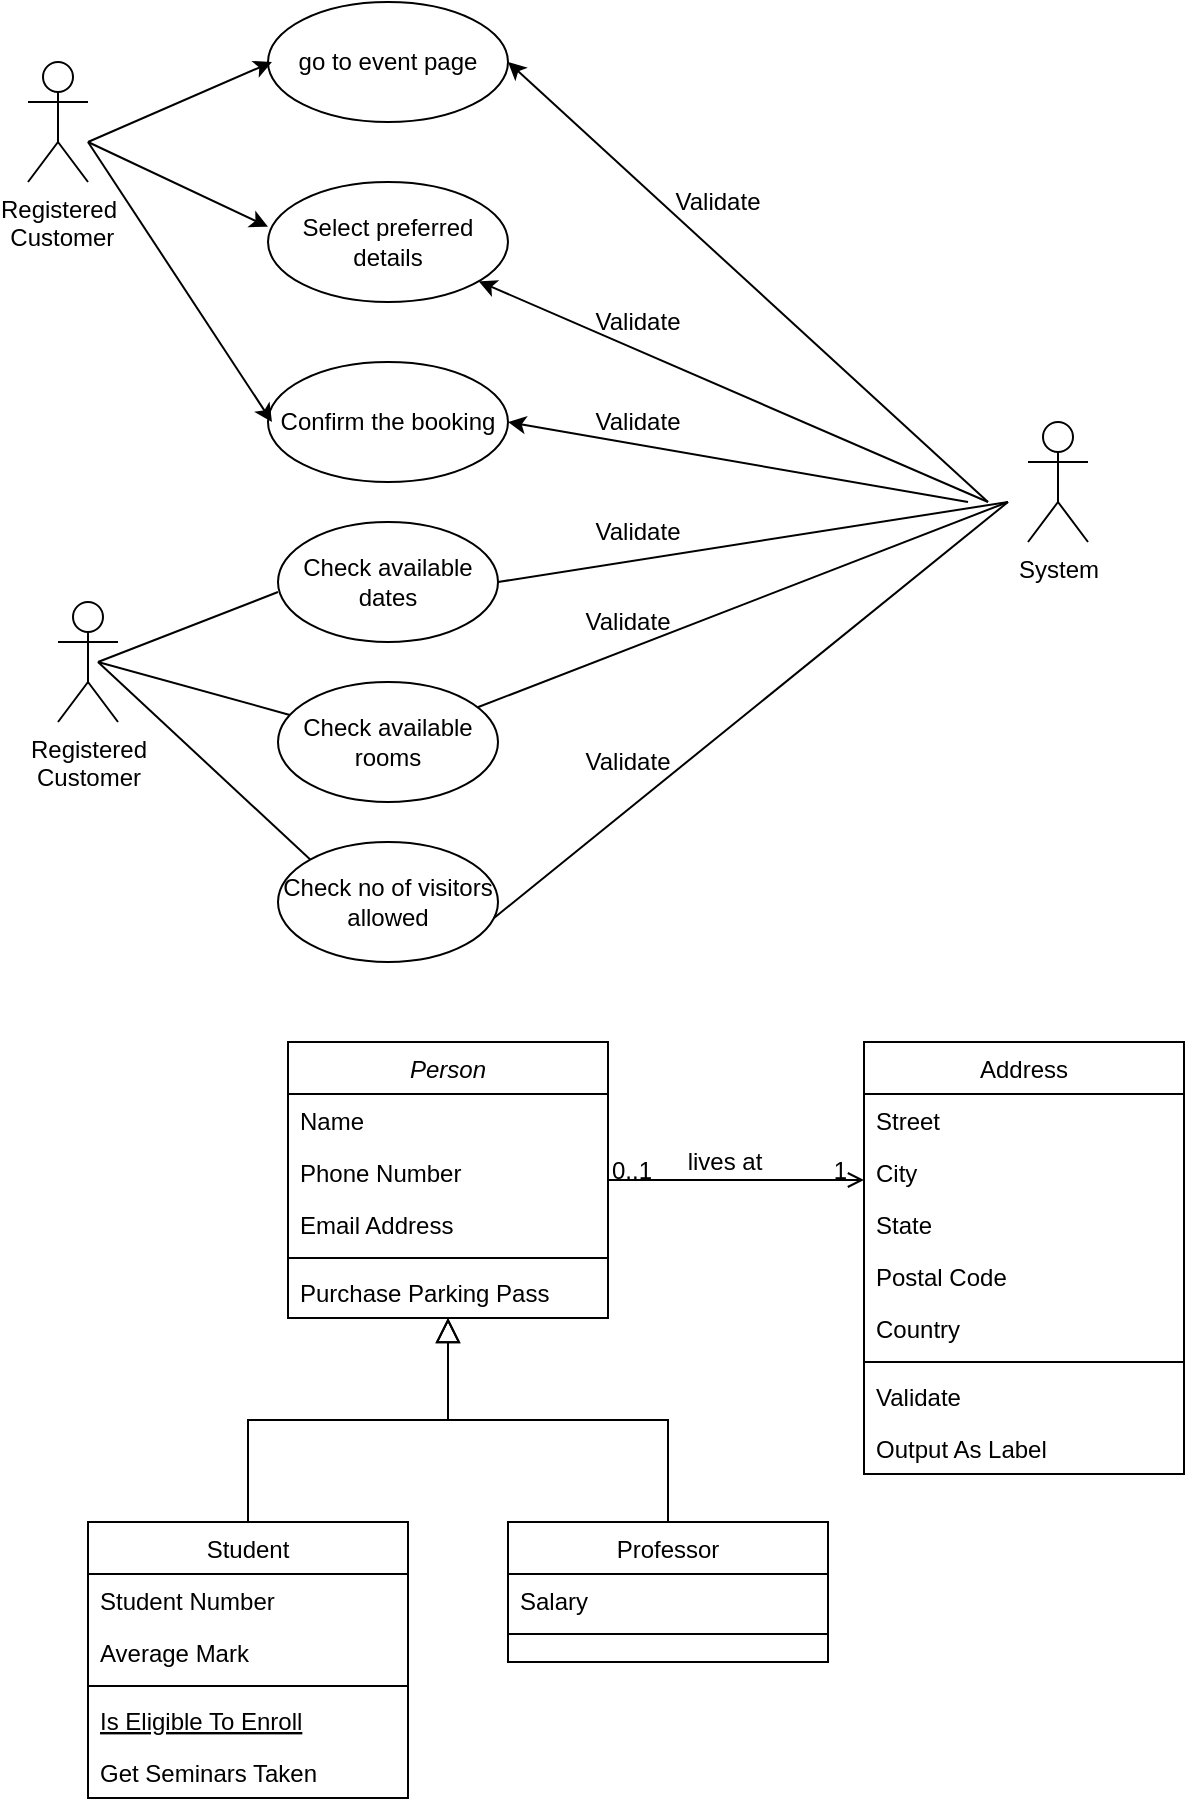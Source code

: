 <mxfile version="14.6.6" type="github"><diagram id="m9_bOszxTUAbfphnukFM" name="Page-1"><mxGraphModel dx="1038" dy="547" grid="1" gridSize="10" guides="1" tooltips="1" connect="1" arrows="1" fold="1" page="1" pageScale="1" pageWidth="827" pageHeight="1169" math="0" shadow="0"><root><mxCell id="0"/><mxCell id="1" parent="0"/><mxCell id="0e9Uh2nzWtNH5V0QEnxM-2" value="Registered&lt;br&gt;&amp;nbsp;Customer&lt;br&gt;" style="shape=umlActor;verticalLabelPosition=bottom;verticalAlign=top;html=1;outlineConnect=0;" parent="1" vertex="1"><mxGeometry x="20" y="100" width="30" height="60" as="geometry"/></mxCell><mxCell id="0e9Uh2nzWtNH5V0QEnxM-3" value="go to event page" style="ellipse;whiteSpace=wrap;html=1;" parent="1" vertex="1"><mxGeometry x="140" y="70" width="120" height="60" as="geometry"/></mxCell><mxCell id="0e9Uh2nzWtNH5V0QEnxM-4" value="Select preferred details" style="ellipse;whiteSpace=wrap;html=1;" parent="1" vertex="1"><mxGeometry x="140" y="160" width="120" height="60" as="geometry"/></mxCell><mxCell id="0e9Uh2nzWtNH5V0QEnxM-7" value="Confirm the booking" style="ellipse;whiteSpace=wrap;html=1;" parent="1" vertex="1"><mxGeometry x="140" y="250" width="120" height="60" as="geometry"/></mxCell><mxCell id="0e9Uh2nzWtNH5V0QEnxM-9" value="System" style="shape=umlActor;verticalLabelPosition=bottom;verticalAlign=top;html=1;outlineConnect=0;" parent="1" vertex="1"><mxGeometry x="520" y="280" width="30" height="60" as="geometry"/></mxCell><mxCell id="0e9Uh2nzWtNH5V0QEnxM-13" value="Validate" style="text;html=1;strokeColor=none;fillColor=none;align=center;verticalAlign=middle;whiteSpace=wrap;rounded=0;" parent="1" vertex="1"><mxGeometry x="345" y="160" width="40" height="20" as="geometry"/></mxCell><mxCell id="0e9Uh2nzWtNH5V0QEnxM-14" value="Validate" style="text;html=1;strokeColor=none;fillColor=none;align=center;verticalAlign=middle;whiteSpace=wrap;rounded=0;" parent="1" vertex="1"><mxGeometry x="305" y="220" width="40" height="20" as="geometry"/></mxCell><mxCell id="0e9Uh2nzWtNH5V0QEnxM-15" value="Validate" style="text;html=1;strokeColor=none;fillColor=none;align=center;verticalAlign=middle;whiteSpace=wrap;rounded=0;" parent="1" vertex="1"><mxGeometry x="305" y="270" width="40" height="20" as="geometry"/></mxCell><mxCell id="0e9Uh2nzWtNH5V0QEnxM-16" value="" style="endArrow=classic;html=1;entryX=1;entryY=0.5;entryDx=0;entryDy=0;" parent="1" target="0e9Uh2nzWtNH5V0QEnxM-3" edge="1"><mxGeometry width="50" height="50" relative="1" as="geometry"><mxPoint x="500" y="320" as="sourcePoint"/><mxPoint x="260" y="280" as="targetPoint"/></mxGeometry></mxCell><mxCell id="0e9Uh2nzWtNH5V0QEnxM-17" value="" style="endArrow=classic;html=1;entryX=1;entryY=0.5;entryDx=0;entryDy=0;" parent="1" target="0e9Uh2nzWtNH5V0QEnxM-7" edge="1"><mxGeometry width="50" height="50" relative="1" as="geometry"><mxPoint x="490" y="320" as="sourcePoint"/><mxPoint x="270" y="290" as="targetPoint"/></mxGeometry></mxCell><mxCell id="0e9Uh2nzWtNH5V0QEnxM-18" value="" style="endArrow=classic;html=1;" parent="1" target="0e9Uh2nzWtNH5V0QEnxM-4" edge="1"><mxGeometry width="50" height="50" relative="1" as="geometry"><mxPoint x="500" y="320" as="sourcePoint"/><mxPoint x="280" y="300" as="targetPoint"/></mxGeometry></mxCell><mxCell id="0e9Uh2nzWtNH5V0QEnxM-19" value="" style="endArrow=classic;html=1;entryX=1;entryY=0.5;entryDx=0;entryDy=0;" parent="1" edge="1"><mxGeometry width="50" height="50" relative="1" as="geometry"><mxPoint x="50" y="140" as="sourcePoint"/><mxPoint x="141.98" y="280" as="targetPoint"/></mxGeometry></mxCell><mxCell id="0e9Uh2nzWtNH5V0QEnxM-20" value="" style="endArrow=classic;html=1;" parent="1" edge="1"><mxGeometry width="50" height="50" relative="1" as="geometry"><mxPoint x="50" y="140" as="sourcePoint"/><mxPoint x="140.004" y="182.365" as="targetPoint"/></mxGeometry></mxCell><mxCell id="0e9Uh2nzWtNH5V0QEnxM-21" value="" style="endArrow=classic;html=1;entryX=1;entryY=0.5;entryDx=0;entryDy=0;" parent="1" edge="1"><mxGeometry width="50" height="50" relative="1" as="geometry"><mxPoint x="50" y="140" as="sourcePoint"/><mxPoint x="141.98" y="100" as="targetPoint"/></mxGeometry></mxCell><mxCell id="0e9Uh2nzWtNH5V0QEnxM-22" value="Registered&lt;br&gt;Customer" style="shape=umlActor;verticalLabelPosition=bottom;verticalAlign=top;html=1;outlineConnect=0;" parent="1" vertex="1"><mxGeometry x="35" y="370" width="30" height="60" as="geometry"/></mxCell><mxCell id="0e9Uh2nzWtNH5V0QEnxM-23" value="Check available dates" style="ellipse;whiteSpace=wrap;html=1;" parent="1" vertex="1"><mxGeometry x="145" y="330" width="110" height="60" as="geometry"/></mxCell><mxCell id="0e9Uh2nzWtNH5V0QEnxM-24" value="Check available rooms" style="ellipse;whiteSpace=wrap;html=1;" parent="1" vertex="1"><mxGeometry x="145" y="410" width="110" height="60" as="geometry"/></mxCell><mxCell id="0e9Uh2nzWtNH5V0QEnxM-25" value="Check no of visitors allowed" style="ellipse;whiteSpace=wrap;html=1;" parent="1" vertex="1"><mxGeometry x="145" y="490" width="110" height="60" as="geometry"/></mxCell><mxCell id="0e9Uh2nzWtNH5V0QEnxM-26" value="" style="endArrow=none;html=1;entryX=0;entryY=0.5;entryDx=0;entryDy=0;" parent="1" edge="1"><mxGeometry width="50" height="50" relative="1" as="geometry"><mxPoint x="55" y="400" as="sourcePoint"/><mxPoint x="145" y="365" as="targetPoint"/></mxGeometry></mxCell><mxCell id="0e9Uh2nzWtNH5V0QEnxM-27" value="" style="endArrow=none;html=1;" parent="1" target="0e9Uh2nzWtNH5V0QEnxM-24" edge="1"><mxGeometry width="50" height="50" relative="1" as="geometry"><mxPoint x="55" y="400" as="sourcePoint"/><mxPoint x="145" y="365" as="targetPoint"/></mxGeometry></mxCell><mxCell id="0e9Uh2nzWtNH5V0QEnxM-28" value="" style="endArrow=none;html=1;entryX=0;entryY=0;entryDx=0;entryDy=0;" parent="1" target="0e9Uh2nzWtNH5V0QEnxM-25" edge="1"><mxGeometry width="50" height="50" relative="1" as="geometry"><mxPoint x="55" y="400" as="sourcePoint"/><mxPoint x="165" y="380" as="targetPoint"/></mxGeometry></mxCell><mxCell id="0e9Uh2nzWtNH5V0QEnxM-29" value="" style="endArrow=none;html=1;entryX=1;entryY=0.5;entryDx=0;entryDy=0;" parent="1" target="0e9Uh2nzWtNH5V0QEnxM-23" edge="1"><mxGeometry width="50" height="50" relative="1" as="geometry"><mxPoint x="510" y="320" as="sourcePoint"/><mxPoint x="382" y="370" as="targetPoint"/></mxGeometry></mxCell><mxCell id="0e9Uh2nzWtNH5V0QEnxM-30" value="" style="endArrow=none;html=1;" parent="1" target="0e9Uh2nzWtNH5V0QEnxM-24" edge="1"><mxGeometry width="50" height="50" relative="1" as="geometry"><mxPoint x="510" y="320" as="sourcePoint"/><mxPoint x="387.92" y="431.461" as="targetPoint"/></mxGeometry></mxCell><mxCell id="0e9Uh2nzWtNH5V0QEnxM-31" value="" style="endArrow=none;html=1;entryX=0.982;entryY=0.633;entryDx=0;entryDy=0;entryPerimeter=0;" parent="1" target="0e9Uh2nzWtNH5V0QEnxM-25" edge="1"><mxGeometry width="50" height="50" relative="1" as="geometry"><mxPoint x="510" y="320" as="sourcePoint"/><mxPoint x="398.109" y="503.787" as="targetPoint"/></mxGeometry></mxCell><mxCell id="0e9Uh2nzWtNH5V0QEnxM-32" value="Validate" style="text;html=1;strokeColor=none;fillColor=none;align=center;verticalAlign=middle;whiteSpace=wrap;rounded=0;" parent="1" vertex="1"><mxGeometry x="300" y="440" width="40" height="20" as="geometry"/></mxCell><mxCell id="0e9Uh2nzWtNH5V0QEnxM-33" value="Validate" style="text;html=1;strokeColor=none;fillColor=none;align=center;verticalAlign=middle;whiteSpace=wrap;rounded=0;" parent="1" vertex="1"><mxGeometry x="305" y="325" width="40" height="20" as="geometry"/></mxCell><mxCell id="0e9Uh2nzWtNH5V0QEnxM-34" value="Validate" style="text;html=1;strokeColor=none;fillColor=none;align=center;verticalAlign=middle;whiteSpace=wrap;rounded=0;" parent="1" vertex="1"><mxGeometry x="300" y="370" width="40" height="20" as="geometry"/></mxCell><mxCell id="CBgtvN8wpyW5DaiFyvN0-1" value="Person" style="swimlane;fontStyle=2;align=center;verticalAlign=top;childLayout=stackLayout;horizontal=1;startSize=26;horizontalStack=0;resizeParent=1;resizeLast=0;collapsible=1;marginBottom=0;rounded=0;shadow=0;strokeWidth=1;" vertex="1" parent="1"><mxGeometry x="150" y="590" width="160" height="138" as="geometry"><mxRectangle x="230" y="140" width="160" height="26" as="alternateBounds"/></mxGeometry></mxCell><mxCell id="CBgtvN8wpyW5DaiFyvN0-2" value="Name" style="text;align=left;verticalAlign=top;spacingLeft=4;spacingRight=4;overflow=hidden;rotatable=0;points=[[0,0.5],[1,0.5]];portConstraint=eastwest;" vertex="1" parent="CBgtvN8wpyW5DaiFyvN0-1"><mxGeometry y="26" width="160" height="26" as="geometry"/></mxCell><mxCell id="CBgtvN8wpyW5DaiFyvN0-3" value="Phone Number" style="text;align=left;verticalAlign=top;spacingLeft=4;spacingRight=4;overflow=hidden;rotatable=0;points=[[0,0.5],[1,0.5]];portConstraint=eastwest;rounded=0;shadow=0;html=0;" vertex="1" parent="CBgtvN8wpyW5DaiFyvN0-1"><mxGeometry y="52" width="160" height="26" as="geometry"/></mxCell><mxCell id="CBgtvN8wpyW5DaiFyvN0-4" value="Email Address" style="text;align=left;verticalAlign=top;spacingLeft=4;spacingRight=4;overflow=hidden;rotatable=0;points=[[0,0.5],[1,0.5]];portConstraint=eastwest;rounded=0;shadow=0;html=0;" vertex="1" parent="CBgtvN8wpyW5DaiFyvN0-1"><mxGeometry y="78" width="160" height="26" as="geometry"/></mxCell><mxCell id="CBgtvN8wpyW5DaiFyvN0-5" value="" style="line;html=1;strokeWidth=1;align=left;verticalAlign=middle;spacingTop=-1;spacingLeft=3;spacingRight=3;rotatable=0;labelPosition=right;points=[];portConstraint=eastwest;" vertex="1" parent="CBgtvN8wpyW5DaiFyvN0-1"><mxGeometry y="104" width="160" height="8" as="geometry"/></mxCell><mxCell id="CBgtvN8wpyW5DaiFyvN0-6" value="Purchase Parking Pass" style="text;align=left;verticalAlign=top;spacingLeft=4;spacingRight=4;overflow=hidden;rotatable=0;points=[[0,0.5],[1,0.5]];portConstraint=eastwest;" vertex="1" parent="CBgtvN8wpyW5DaiFyvN0-1"><mxGeometry y="112" width="160" height="26" as="geometry"/></mxCell><mxCell id="CBgtvN8wpyW5DaiFyvN0-7" value="Student" style="swimlane;fontStyle=0;align=center;verticalAlign=top;childLayout=stackLayout;horizontal=1;startSize=26;horizontalStack=0;resizeParent=1;resizeLast=0;collapsible=1;marginBottom=0;rounded=0;shadow=0;strokeWidth=1;" vertex="1" parent="1"><mxGeometry x="50" y="830" width="160" height="138" as="geometry"><mxRectangle x="130" y="380" width="160" height="26" as="alternateBounds"/></mxGeometry></mxCell><mxCell id="CBgtvN8wpyW5DaiFyvN0-8" value="Student Number" style="text;align=left;verticalAlign=top;spacingLeft=4;spacingRight=4;overflow=hidden;rotatable=0;points=[[0,0.5],[1,0.5]];portConstraint=eastwest;" vertex="1" parent="CBgtvN8wpyW5DaiFyvN0-7"><mxGeometry y="26" width="160" height="26" as="geometry"/></mxCell><mxCell id="CBgtvN8wpyW5DaiFyvN0-9" value="Average Mark" style="text;align=left;verticalAlign=top;spacingLeft=4;spacingRight=4;overflow=hidden;rotatable=0;points=[[0,0.5],[1,0.5]];portConstraint=eastwest;rounded=0;shadow=0;html=0;" vertex="1" parent="CBgtvN8wpyW5DaiFyvN0-7"><mxGeometry y="52" width="160" height="26" as="geometry"/></mxCell><mxCell id="CBgtvN8wpyW5DaiFyvN0-10" value="" style="line;html=1;strokeWidth=1;align=left;verticalAlign=middle;spacingTop=-1;spacingLeft=3;spacingRight=3;rotatable=0;labelPosition=right;points=[];portConstraint=eastwest;" vertex="1" parent="CBgtvN8wpyW5DaiFyvN0-7"><mxGeometry y="78" width="160" height="8" as="geometry"/></mxCell><mxCell id="CBgtvN8wpyW5DaiFyvN0-11" value="Is Eligible To Enroll" style="text;align=left;verticalAlign=top;spacingLeft=4;spacingRight=4;overflow=hidden;rotatable=0;points=[[0,0.5],[1,0.5]];portConstraint=eastwest;fontStyle=4" vertex="1" parent="CBgtvN8wpyW5DaiFyvN0-7"><mxGeometry y="86" width="160" height="26" as="geometry"/></mxCell><mxCell id="CBgtvN8wpyW5DaiFyvN0-12" value="Get Seminars Taken" style="text;align=left;verticalAlign=top;spacingLeft=4;spacingRight=4;overflow=hidden;rotatable=0;points=[[0,0.5],[1,0.5]];portConstraint=eastwest;" vertex="1" parent="CBgtvN8wpyW5DaiFyvN0-7"><mxGeometry y="112" width="160" height="26" as="geometry"/></mxCell><mxCell id="CBgtvN8wpyW5DaiFyvN0-13" value="" style="endArrow=block;endSize=10;endFill=0;shadow=0;strokeWidth=1;rounded=0;edgeStyle=elbowEdgeStyle;elbow=vertical;" edge="1" parent="1" source="CBgtvN8wpyW5DaiFyvN0-7" target="CBgtvN8wpyW5DaiFyvN0-1"><mxGeometry width="160" relative="1" as="geometry"><mxPoint x="130" y="673" as="sourcePoint"/><mxPoint x="130" y="673" as="targetPoint"/></mxGeometry></mxCell><mxCell id="CBgtvN8wpyW5DaiFyvN0-14" value="Professor" style="swimlane;fontStyle=0;align=center;verticalAlign=top;childLayout=stackLayout;horizontal=1;startSize=26;horizontalStack=0;resizeParent=1;resizeLast=0;collapsible=1;marginBottom=0;rounded=0;shadow=0;strokeWidth=1;" vertex="1" parent="1"><mxGeometry x="260" y="830" width="160" height="70" as="geometry"><mxRectangle x="340" y="380" width="170" height="26" as="alternateBounds"/></mxGeometry></mxCell><mxCell id="CBgtvN8wpyW5DaiFyvN0-15" value="Salary" style="text;align=left;verticalAlign=top;spacingLeft=4;spacingRight=4;overflow=hidden;rotatable=0;points=[[0,0.5],[1,0.5]];portConstraint=eastwest;" vertex="1" parent="CBgtvN8wpyW5DaiFyvN0-14"><mxGeometry y="26" width="160" height="26" as="geometry"/></mxCell><mxCell id="CBgtvN8wpyW5DaiFyvN0-16" value="" style="line;html=1;strokeWidth=1;align=left;verticalAlign=middle;spacingTop=-1;spacingLeft=3;spacingRight=3;rotatable=0;labelPosition=right;points=[];portConstraint=eastwest;" vertex="1" parent="CBgtvN8wpyW5DaiFyvN0-14"><mxGeometry y="52" width="160" height="8" as="geometry"/></mxCell><mxCell id="CBgtvN8wpyW5DaiFyvN0-17" value="" style="endArrow=block;endSize=10;endFill=0;shadow=0;strokeWidth=1;rounded=0;edgeStyle=elbowEdgeStyle;elbow=vertical;" edge="1" parent="1" source="CBgtvN8wpyW5DaiFyvN0-14" target="CBgtvN8wpyW5DaiFyvN0-1"><mxGeometry width="160" relative="1" as="geometry"><mxPoint x="140" y="843" as="sourcePoint"/><mxPoint x="240" y="741" as="targetPoint"/></mxGeometry></mxCell><mxCell id="CBgtvN8wpyW5DaiFyvN0-18" value="Address" style="swimlane;fontStyle=0;align=center;verticalAlign=top;childLayout=stackLayout;horizontal=1;startSize=26;horizontalStack=0;resizeParent=1;resizeLast=0;collapsible=1;marginBottom=0;rounded=0;shadow=0;strokeWidth=1;" vertex="1" parent="1"><mxGeometry x="438" y="590" width="160" height="216" as="geometry"><mxRectangle x="550" y="140" width="160" height="26" as="alternateBounds"/></mxGeometry></mxCell><mxCell id="CBgtvN8wpyW5DaiFyvN0-19" value="Street" style="text;align=left;verticalAlign=top;spacingLeft=4;spacingRight=4;overflow=hidden;rotatable=0;points=[[0,0.5],[1,0.5]];portConstraint=eastwest;" vertex="1" parent="CBgtvN8wpyW5DaiFyvN0-18"><mxGeometry y="26" width="160" height="26" as="geometry"/></mxCell><mxCell id="CBgtvN8wpyW5DaiFyvN0-20" value="City" style="text;align=left;verticalAlign=top;spacingLeft=4;spacingRight=4;overflow=hidden;rotatable=0;points=[[0,0.5],[1,0.5]];portConstraint=eastwest;rounded=0;shadow=0;html=0;" vertex="1" parent="CBgtvN8wpyW5DaiFyvN0-18"><mxGeometry y="52" width="160" height="26" as="geometry"/></mxCell><mxCell id="CBgtvN8wpyW5DaiFyvN0-21" value="State" style="text;align=left;verticalAlign=top;spacingLeft=4;spacingRight=4;overflow=hidden;rotatable=0;points=[[0,0.5],[1,0.5]];portConstraint=eastwest;rounded=0;shadow=0;html=0;" vertex="1" parent="CBgtvN8wpyW5DaiFyvN0-18"><mxGeometry y="78" width="160" height="26" as="geometry"/></mxCell><mxCell id="CBgtvN8wpyW5DaiFyvN0-22" value="Postal Code" style="text;align=left;verticalAlign=top;spacingLeft=4;spacingRight=4;overflow=hidden;rotatable=0;points=[[0,0.5],[1,0.5]];portConstraint=eastwest;rounded=0;shadow=0;html=0;" vertex="1" parent="CBgtvN8wpyW5DaiFyvN0-18"><mxGeometry y="104" width="160" height="26" as="geometry"/></mxCell><mxCell id="CBgtvN8wpyW5DaiFyvN0-23" value="Country" style="text;align=left;verticalAlign=top;spacingLeft=4;spacingRight=4;overflow=hidden;rotatable=0;points=[[0,0.5],[1,0.5]];portConstraint=eastwest;rounded=0;shadow=0;html=0;" vertex="1" parent="CBgtvN8wpyW5DaiFyvN0-18"><mxGeometry y="130" width="160" height="26" as="geometry"/></mxCell><mxCell id="CBgtvN8wpyW5DaiFyvN0-24" value="" style="line;html=1;strokeWidth=1;align=left;verticalAlign=middle;spacingTop=-1;spacingLeft=3;spacingRight=3;rotatable=0;labelPosition=right;points=[];portConstraint=eastwest;" vertex="1" parent="CBgtvN8wpyW5DaiFyvN0-18"><mxGeometry y="156" width="160" height="8" as="geometry"/></mxCell><mxCell id="CBgtvN8wpyW5DaiFyvN0-25" value="Validate" style="text;align=left;verticalAlign=top;spacingLeft=4;spacingRight=4;overflow=hidden;rotatable=0;points=[[0,0.5],[1,0.5]];portConstraint=eastwest;" vertex="1" parent="CBgtvN8wpyW5DaiFyvN0-18"><mxGeometry y="164" width="160" height="26" as="geometry"/></mxCell><mxCell id="CBgtvN8wpyW5DaiFyvN0-26" value="Output As Label" style="text;align=left;verticalAlign=top;spacingLeft=4;spacingRight=4;overflow=hidden;rotatable=0;points=[[0,0.5],[1,0.5]];portConstraint=eastwest;" vertex="1" parent="CBgtvN8wpyW5DaiFyvN0-18"><mxGeometry y="190" width="160" height="26" as="geometry"/></mxCell><mxCell id="CBgtvN8wpyW5DaiFyvN0-27" value="" style="endArrow=open;shadow=0;strokeWidth=1;rounded=0;endFill=1;edgeStyle=elbowEdgeStyle;elbow=vertical;" edge="1" parent="1" source="CBgtvN8wpyW5DaiFyvN0-1" target="CBgtvN8wpyW5DaiFyvN0-18"><mxGeometry x="0.5" y="41" relative="1" as="geometry"><mxPoint x="310" y="662" as="sourcePoint"/><mxPoint x="470" y="662" as="targetPoint"/><mxPoint x="-40" y="32" as="offset"/></mxGeometry></mxCell><mxCell id="CBgtvN8wpyW5DaiFyvN0-28" value="0..1" style="resizable=0;align=left;verticalAlign=bottom;labelBackgroundColor=none;fontSize=12;" connectable="0" vertex="1" parent="CBgtvN8wpyW5DaiFyvN0-27"><mxGeometry x="-1" relative="1" as="geometry"><mxPoint y="4" as="offset"/></mxGeometry></mxCell><mxCell id="CBgtvN8wpyW5DaiFyvN0-29" value="1" style="resizable=0;align=right;verticalAlign=bottom;labelBackgroundColor=none;fontSize=12;" connectable="0" vertex="1" parent="CBgtvN8wpyW5DaiFyvN0-27"><mxGeometry x="1" relative="1" as="geometry"><mxPoint x="-7" y="4" as="offset"/></mxGeometry></mxCell><mxCell id="CBgtvN8wpyW5DaiFyvN0-30" value="lives at" style="text;html=1;resizable=0;points=[];;align=center;verticalAlign=middle;labelBackgroundColor=none;rounded=0;shadow=0;strokeWidth=1;fontSize=12;" vertex="1" connectable="0" parent="CBgtvN8wpyW5DaiFyvN0-27"><mxGeometry x="0.5" y="49" relative="1" as="geometry"><mxPoint x="-38" y="40" as="offset"/></mxGeometry></mxCell></root></mxGraphModel></diagram></mxfile>